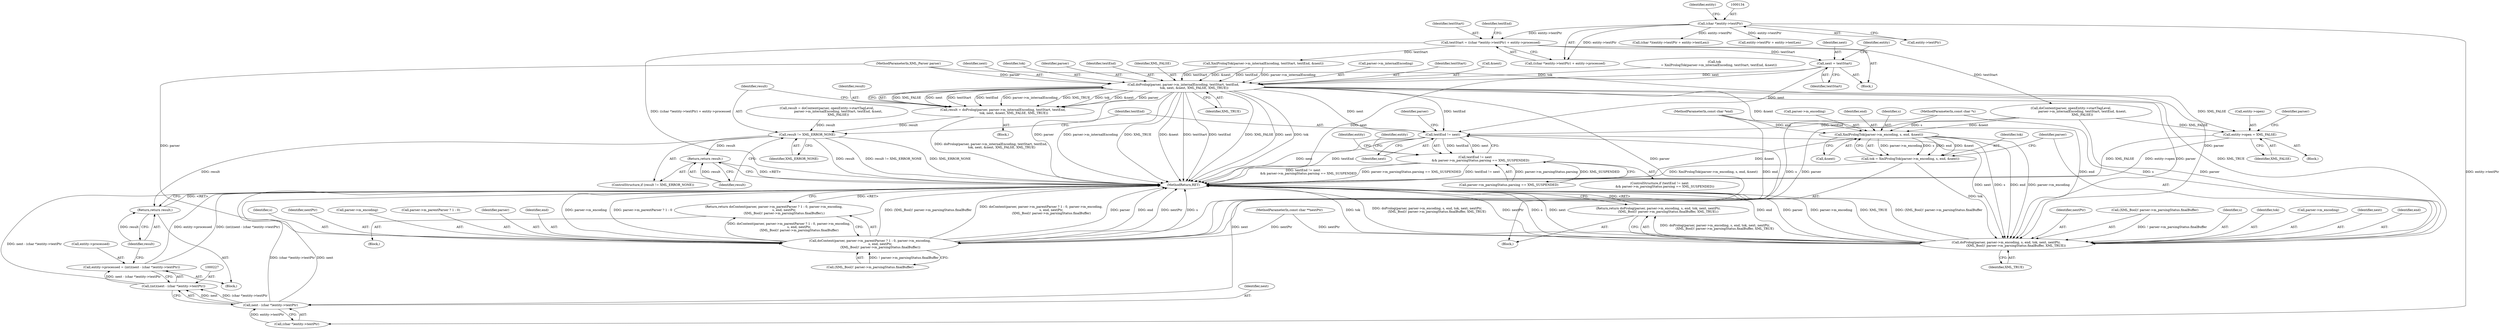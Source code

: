 digraph "0_libexpat_c20b758c332d9a13afbbb276d30db1d183a85d43_1@pointer" {
"1000152" [label="(Call,next = textStart)"];
"1000130" [label="(Call,textStart = ((char *)entity->textPtr) + entity->processed)"];
"1000133" [label="(Call,(char *)entity->textPtr)"];
"1000173" [label="(Call,doProlog(parser, parser->m_internalEncoding, textStart, textEnd,\n                      tok, next, &next, XML_FALSE, XML_TRUE))"];
"1000171" [label="(Call,result = doProlog(parser, parser->m_internalEncoding, textStart, textEnd,\n                      tok, next, &next, XML_FALSE, XML_TRUE))"];
"1000203" [label="(Call,result != XML_ERROR_NONE)"];
"1000206" [label="(Return,return result;)"];
"1000235" [label="(Return,return result;)"];
"1000211" [label="(Call,textEnd != next)"];
"1000210" [label="(Call,textEnd != next\n           && parser->m_parsingStatus.parsing == XML_SUSPENDED)"];
"1000228" [label="(Call,next - (char *)entity->textPtr)"];
"1000226" [label="(Call,(int)(next - (char *)entity->textPtr))"];
"1000222" [label="(Call,entity->processed = (int)(next - (char *)entity->textPtr))"];
"1000285" [label="(Call,doProlog(parser, parser->m_encoding, s, end, tok, next, nextPtr,\n                    (XML_Bool)! parser->m_parsingStatus.finalBuffer, XML_TRUE))"];
"1000284" [label="(Return,return doProlog(parser, parser->m_encoding, s, end, tok, next, nextPtr,\n                    (XML_Bool)! parser->m_parsingStatus.finalBuffer, XML_TRUE);)"];
"1000239" [label="(Call,entity->open = XML_FALSE)"];
"1000276" [label="(Call,XmlPrologTok(parser->m_encoding, s, end, &next))"];
"1000274" [label="(Call,tok = XmlPrologTok(parser->m_encoding, s, end, &next))"];
"1000312" [label="(Call,doContent(parser, parser->m_parentParser ? 1 : 0, parser->m_encoding,\n                     s, end, nextPtr,\n                     (XML_Bool)! parser->m_parsingStatus.finalBuffer))"];
"1000311" [label="(Return,return doContent(parser, parser->m_parentParser ? 1 : 0, parser->m_encoding,\n                     s, end, nextPtr,\n                     (XML_Bool)! parser->m_parsingStatus.finalBuffer);)"];
"1000157" [label="(Identifier,entity)"];
"1000325" [label="(Identifier,nextPtr)"];
"1000221" [label="(Block,)"];
"1000179" [label="(Identifier,textEnd)"];
"1000239" [label="(Call,entity->open = XML_FALSE)"];
"1000303" [label="(Identifier,XML_TRUE)"];
"1000133" [label="(Call,(char *)entity->textPtr)"];
"1000174" [label="(Identifier,parser)"];
"1000230" [label="(Call,(char *)entity->textPtr)"];
"1000275" [label="(Identifier,tok)"];
"1000235" [label="(Return,return result;)"];
"1000209" [label="(ControlStructure,if (textEnd != next\n           && parser->m_parsingStatus.parsing == XML_SUSPENDED))"];
"1000320" [label="(Call,parser->m_encoding)"];
"1000185" [label="(Identifier,XML_TRUE)"];
"1000173" [label="(Call,doProlog(parser, parser->m_internalEncoding, textStart, textEnd,\n                      tok, next, &next, XML_FALSE, XML_TRUE))"];
"1000277" [label="(Call,parser->m_encoding)"];
"1000108" [label="(Block,)"];
"1000182" [label="(Call,&next)"];
"1000139" [label="(Identifier,entity)"];
"1000223" [label="(Call,entity->processed)"];
"1000294" [label="(Identifier,nextPtr)"];
"1000284" [label="(Return,return doProlog(parser, parser->m_encoding, s, end, tok, next, nextPtr,\n                    (XML_Bool)! parser->m_parsingStatus.finalBuffer, XML_TRUE);)"];
"1000217" [label="(Identifier,parser)"];
"1000285" [label="(Call,doProlog(parser, parser->m_encoding, s, end, tok, next, nextPtr,\n                    (XML_Bool)! parser->m_parsingStatus.finalBuffer, XML_TRUE))"];
"1000104" [label="(MethodParameterIn,XML_Parser parser)"];
"1000204" [label="(Identifier,result)"];
"1000161" [label="(Call,tok\n         = XmlPrologTok(parser->m_internalEncoding, textStart, textEnd, &next))"];
"1000181" [label="(Identifier,next)"];
"1000212" [label="(Identifier,textEnd)"];
"1000295" [label="(Call,(XML_Bool)! parser->m_parsingStatus.finalBuffer)"];
"1000281" [label="(Identifier,end)"];
"1000282" [label="(Call,&next)"];
"1000334" [label="(MethodReturn,RET)"];
"1000203" [label="(Call,result != XML_ERROR_NONE)"];
"1000205" [label="(Identifier,XML_ERROR_NONE)"];
"1000236" [label="(Identifier,result)"];
"1000202" [label="(ControlStructure,if (result != XML_ERROR_NONE))"];
"1000153" [label="(Identifier,next)"];
"1000171" [label="(Call,result = doProlog(parser, parser->m_internalEncoding, textStart, textEnd,\n                      tok, next, &next, XML_FALSE, XML_TRUE))"];
"1000210" [label="(Call,textEnd != next\n           && parser->m_parsingStatus.parsing == XML_SUSPENDED)"];
"1000154" [label="(Identifier,textStart)"];
"1000130" [label="(Call,textStart = ((char *)entity->textPtr) + entity->processed)"];
"1000180" [label="(Identifier,tok)"];
"1000143" [label="(Call,(char *)(entity->textPtr + entity->textLen))"];
"1000214" [label="(Call,parser->m_parsingStatus.parsing == XML_SUSPENDED)"];
"1000228" [label="(Call,next - (char *)entity->textPtr)"];
"1000312" [label="(Call,doContent(parser, parser->m_parentParser ? 1 : 0, parser->m_encoding,\n                     s, end, nextPtr,\n                     (XML_Bool)! parser->m_parsingStatus.finalBuffer))"];
"1000290" [label="(Identifier,s)"];
"1000229" [label="(Identifier,next)"];
"1000240" [label="(Call,entity->open)"];
"1000243" [label="(Identifier,XML_FALSE)"];
"1000246" [label="(Identifier,parser)"];
"1000311" [label="(Return,return doContent(parser, parser->m_parentParser ? 1 : 0, parser->m_encoding,\n                     s, end, nextPtr,\n                     (XML_Bool)! parser->m_parsingStatus.finalBuffer);)"];
"1000314" [label="(Call,parser->m_parentParser ? 1 : 0)"];
"1000326" [label="(Call,(XML_Bool)! parser->m_parsingStatus.finalBuffer)"];
"1000189" [label="(Call,doContent(parser, openEntity->startTagLevel,\n                       parser->m_internalEncoding, textStart, textEnd, &next,\n                       XML_FALSE))"];
"1000142" [label="(Identifier,textEnd)"];
"1000305" [label="(Block,)"];
"1000163" [label="(Call,XmlPrologTok(parser->m_internalEncoding, textStart, textEnd, &next))"];
"1000159" [label="(Block,)"];
"1000152" [label="(Call,next = textStart)"];
"1000238" [label="(Block,)"];
"1000280" [label="(Identifier,s)"];
"1000267" [label="(Block,)"];
"1000323" [label="(Identifier,s)"];
"1000206" [label="(Return,return result;)"];
"1000211" [label="(Call,textEnd != next)"];
"1000106" [label="(MethodParameterIn,const char *end)"];
"1000241" [label="(Identifier,entity)"];
"1000292" [label="(Identifier,tok)"];
"1000286" [label="(Identifier,parser)"];
"1000184" [label="(Identifier,XML_FALSE)"];
"1000213" [label="(Identifier,next)"];
"1000172" [label="(Identifier,result)"];
"1000224" [label="(Identifier,entity)"];
"1000226" [label="(Call,(int)(next - (char *)entity->textPtr))"];
"1000274" [label="(Call,tok = XmlPrologTok(parser->m_encoding, s, end, &next))"];
"1000107" [label="(MethodParameterIn,const char **nextPtr)"];
"1000145" [label="(Call,entity->textPtr + entity->textLen)"];
"1000178" [label="(Identifier,textStart)"];
"1000132" [label="(Call,((char *)entity->textPtr) + entity->processed)"];
"1000187" [label="(Call,result = doContent(parser, openEntity->startTagLevel,\n                       parser->m_internalEncoding, textStart, textEnd, &next,\n                       XML_FALSE))"];
"1000131" [label="(Identifier,textStart)"];
"1000276" [label="(Call,XmlPrologTok(parser->m_encoding, s, end, &next))"];
"1000287" [label="(Call,parser->m_encoding)"];
"1000313" [label="(Identifier,parser)"];
"1000207" [label="(Identifier,result)"];
"1000293" [label="(Identifier,next)"];
"1000175" [label="(Call,parser->m_internalEncoding)"];
"1000291" [label="(Identifier,end)"];
"1000222" [label="(Call,entity->processed = (int)(next - (char *)entity->textPtr))"];
"1000135" [label="(Call,entity->textPtr)"];
"1000105" [label="(MethodParameterIn,const char *s)"];
"1000324" [label="(Identifier,end)"];
"1000152" -> "1000108"  [label="AST: "];
"1000152" -> "1000154"  [label="CFG: "];
"1000153" -> "1000152"  [label="AST: "];
"1000154" -> "1000152"  [label="AST: "];
"1000157" -> "1000152"  [label="CFG: "];
"1000152" -> "1000334"  [label="DDG: next"];
"1000130" -> "1000152"  [label="DDG: textStart"];
"1000152" -> "1000173"  [label="DDG: next"];
"1000152" -> "1000211"  [label="DDG: next"];
"1000130" -> "1000108"  [label="AST: "];
"1000130" -> "1000132"  [label="CFG: "];
"1000131" -> "1000130"  [label="AST: "];
"1000132" -> "1000130"  [label="AST: "];
"1000142" -> "1000130"  [label="CFG: "];
"1000130" -> "1000334"  [label="DDG: ((char *)entity->textPtr) + entity->processed"];
"1000133" -> "1000130"  [label="DDG: entity->textPtr"];
"1000130" -> "1000163"  [label="DDG: textStart"];
"1000130" -> "1000189"  [label="DDG: textStart"];
"1000133" -> "1000132"  [label="AST: "];
"1000133" -> "1000135"  [label="CFG: "];
"1000134" -> "1000133"  [label="AST: "];
"1000135" -> "1000133"  [label="AST: "];
"1000139" -> "1000133"  [label="CFG: "];
"1000133" -> "1000132"  [label="DDG: entity->textPtr"];
"1000133" -> "1000143"  [label="DDG: entity->textPtr"];
"1000133" -> "1000145"  [label="DDG: entity->textPtr"];
"1000133" -> "1000230"  [label="DDG: entity->textPtr"];
"1000173" -> "1000171"  [label="AST: "];
"1000173" -> "1000185"  [label="CFG: "];
"1000174" -> "1000173"  [label="AST: "];
"1000175" -> "1000173"  [label="AST: "];
"1000178" -> "1000173"  [label="AST: "];
"1000179" -> "1000173"  [label="AST: "];
"1000180" -> "1000173"  [label="AST: "];
"1000181" -> "1000173"  [label="AST: "];
"1000182" -> "1000173"  [label="AST: "];
"1000184" -> "1000173"  [label="AST: "];
"1000185" -> "1000173"  [label="AST: "];
"1000171" -> "1000173"  [label="CFG: "];
"1000173" -> "1000334"  [label="DDG: XML_TRUE"];
"1000173" -> "1000334"  [label="DDG: &next"];
"1000173" -> "1000334"  [label="DDG: textStart"];
"1000173" -> "1000334"  [label="DDG: textEnd"];
"1000173" -> "1000334"  [label="DDG: XML_FALSE"];
"1000173" -> "1000334"  [label="DDG: next"];
"1000173" -> "1000334"  [label="DDG: tok"];
"1000173" -> "1000334"  [label="DDG: parser"];
"1000173" -> "1000334"  [label="DDG: parser->m_internalEncoding"];
"1000173" -> "1000171"  [label="DDG: XML_FALSE"];
"1000173" -> "1000171"  [label="DDG: next"];
"1000173" -> "1000171"  [label="DDG: textStart"];
"1000173" -> "1000171"  [label="DDG: textEnd"];
"1000173" -> "1000171"  [label="DDG: parser->m_internalEncoding"];
"1000173" -> "1000171"  [label="DDG: XML_TRUE"];
"1000173" -> "1000171"  [label="DDG: tok"];
"1000173" -> "1000171"  [label="DDG: &next"];
"1000173" -> "1000171"  [label="DDG: parser"];
"1000104" -> "1000173"  [label="DDG: parser"];
"1000163" -> "1000173"  [label="DDG: parser->m_internalEncoding"];
"1000163" -> "1000173"  [label="DDG: textStart"];
"1000163" -> "1000173"  [label="DDG: textEnd"];
"1000163" -> "1000173"  [label="DDG: &next"];
"1000161" -> "1000173"  [label="DDG: tok"];
"1000173" -> "1000211"  [label="DDG: textEnd"];
"1000173" -> "1000211"  [label="DDG: next"];
"1000173" -> "1000239"  [label="DDG: XML_FALSE"];
"1000173" -> "1000276"  [label="DDG: &next"];
"1000173" -> "1000285"  [label="DDG: parser"];
"1000173" -> "1000285"  [label="DDG: XML_TRUE"];
"1000173" -> "1000312"  [label="DDG: parser"];
"1000171" -> "1000159"  [label="AST: "];
"1000172" -> "1000171"  [label="AST: "];
"1000204" -> "1000171"  [label="CFG: "];
"1000171" -> "1000334"  [label="DDG: doProlog(parser, parser->m_internalEncoding, textStart, textEnd,\n                      tok, next, &next, XML_FALSE, XML_TRUE)"];
"1000171" -> "1000203"  [label="DDG: result"];
"1000203" -> "1000202"  [label="AST: "];
"1000203" -> "1000205"  [label="CFG: "];
"1000204" -> "1000203"  [label="AST: "];
"1000205" -> "1000203"  [label="AST: "];
"1000207" -> "1000203"  [label="CFG: "];
"1000212" -> "1000203"  [label="CFG: "];
"1000203" -> "1000334"  [label="DDG: result != XML_ERROR_NONE"];
"1000203" -> "1000334"  [label="DDG: XML_ERROR_NONE"];
"1000203" -> "1000334"  [label="DDG: result"];
"1000187" -> "1000203"  [label="DDG: result"];
"1000203" -> "1000206"  [label="DDG: result"];
"1000203" -> "1000235"  [label="DDG: result"];
"1000206" -> "1000202"  [label="AST: "];
"1000206" -> "1000207"  [label="CFG: "];
"1000207" -> "1000206"  [label="AST: "];
"1000334" -> "1000206"  [label="CFG: "];
"1000206" -> "1000334"  [label="DDG: <RET>"];
"1000207" -> "1000206"  [label="DDG: result"];
"1000235" -> "1000221"  [label="AST: "];
"1000235" -> "1000236"  [label="CFG: "];
"1000236" -> "1000235"  [label="AST: "];
"1000334" -> "1000235"  [label="CFG: "];
"1000235" -> "1000334"  [label="DDG: <RET>"];
"1000236" -> "1000235"  [label="DDG: result"];
"1000211" -> "1000210"  [label="AST: "];
"1000211" -> "1000213"  [label="CFG: "];
"1000212" -> "1000211"  [label="AST: "];
"1000213" -> "1000211"  [label="AST: "];
"1000217" -> "1000211"  [label="CFG: "];
"1000210" -> "1000211"  [label="CFG: "];
"1000211" -> "1000334"  [label="DDG: textEnd"];
"1000211" -> "1000334"  [label="DDG: next"];
"1000211" -> "1000210"  [label="DDG: textEnd"];
"1000211" -> "1000210"  [label="DDG: next"];
"1000189" -> "1000211"  [label="DDG: textEnd"];
"1000211" -> "1000228"  [label="DDG: next"];
"1000211" -> "1000285"  [label="DDG: next"];
"1000210" -> "1000209"  [label="AST: "];
"1000210" -> "1000214"  [label="CFG: "];
"1000214" -> "1000210"  [label="AST: "];
"1000224" -> "1000210"  [label="CFG: "];
"1000241" -> "1000210"  [label="CFG: "];
"1000210" -> "1000334"  [label="DDG: textEnd != next\n           && parser->m_parsingStatus.parsing == XML_SUSPENDED"];
"1000210" -> "1000334"  [label="DDG: parser->m_parsingStatus.parsing == XML_SUSPENDED"];
"1000210" -> "1000334"  [label="DDG: textEnd != next"];
"1000214" -> "1000210"  [label="DDG: parser->m_parsingStatus.parsing"];
"1000214" -> "1000210"  [label="DDG: XML_SUSPENDED"];
"1000228" -> "1000226"  [label="AST: "];
"1000228" -> "1000230"  [label="CFG: "];
"1000229" -> "1000228"  [label="AST: "];
"1000230" -> "1000228"  [label="AST: "];
"1000226" -> "1000228"  [label="CFG: "];
"1000228" -> "1000334"  [label="DDG: next"];
"1000228" -> "1000334"  [label="DDG: (char *)entity->textPtr"];
"1000228" -> "1000226"  [label="DDG: next"];
"1000228" -> "1000226"  [label="DDG: (char *)entity->textPtr"];
"1000230" -> "1000228"  [label="DDG: entity->textPtr"];
"1000226" -> "1000222"  [label="AST: "];
"1000227" -> "1000226"  [label="AST: "];
"1000222" -> "1000226"  [label="CFG: "];
"1000226" -> "1000334"  [label="DDG: next - (char *)entity->textPtr"];
"1000226" -> "1000222"  [label="DDG: next - (char *)entity->textPtr"];
"1000222" -> "1000221"  [label="AST: "];
"1000223" -> "1000222"  [label="AST: "];
"1000236" -> "1000222"  [label="CFG: "];
"1000222" -> "1000334"  [label="DDG: entity->processed"];
"1000222" -> "1000334"  [label="DDG: (int)(next - (char *)entity->textPtr)"];
"1000285" -> "1000284"  [label="AST: "];
"1000285" -> "1000303"  [label="CFG: "];
"1000286" -> "1000285"  [label="AST: "];
"1000287" -> "1000285"  [label="AST: "];
"1000290" -> "1000285"  [label="AST: "];
"1000291" -> "1000285"  [label="AST: "];
"1000292" -> "1000285"  [label="AST: "];
"1000293" -> "1000285"  [label="AST: "];
"1000294" -> "1000285"  [label="AST: "];
"1000295" -> "1000285"  [label="AST: "];
"1000303" -> "1000285"  [label="AST: "];
"1000284" -> "1000285"  [label="CFG: "];
"1000285" -> "1000334"  [label="DDG: parser"];
"1000285" -> "1000334"  [label="DDG: end"];
"1000285" -> "1000334"  [label="DDG: tok"];
"1000285" -> "1000334"  [label="DDG: doProlog(parser, parser->m_encoding, s, end, tok, next, nextPtr,\n                    (XML_Bool)! parser->m_parsingStatus.finalBuffer, XML_TRUE)"];
"1000285" -> "1000334"  [label="DDG: nextPtr"];
"1000285" -> "1000334"  [label="DDG: s"];
"1000285" -> "1000334"  [label="DDG: next"];
"1000285" -> "1000334"  [label="DDG: parser->m_encoding"];
"1000285" -> "1000334"  [label="DDG: XML_TRUE"];
"1000285" -> "1000334"  [label="DDG: (XML_Bool)! parser->m_parsingStatus.finalBuffer"];
"1000285" -> "1000284"  [label="DDG: doProlog(parser, parser->m_encoding, s, end, tok, next, nextPtr,\n                    (XML_Bool)! parser->m_parsingStatus.finalBuffer, XML_TRUE)"];
"1000189" -> "1000285"  [label="DDG: parser"];
"1000104" -> "1000285"  [label="DDG: parser"];
"1000276" -> "1000285"  [label="DDG: parser->m_encoding"];
"1000276" -> "1000285"  [label="DDG: s"];
"1000276" -> "1000285"  [label="DDG: end"];
"1000105" -> "1000285"  [label="DDG: s"];
"1000106" -> "1000285"  [label="DDG: end"];
"1000274" -> "1000285"  [label="DDG: tok"];
"1000107" -> "1000285"  [label="DDG: nextPtr"];
"1000295" -> "1000285"  [label="DDG: ! parser->m_parsingStatus.finalBuffer"];
"1000284" -> "1000267"  [label="AST: "];
"1000334" -> "1000284"  [label="CFG: "];
"1000284" -> "1000334"  [label="DDG: <RET>"];
"1000239" -> "1000238"  [label="AST: "];
"1000239" -> "1000243"  [label="CFG: "];
"1000240" -> "1000239"  [label="AST: "];
"1000243" -> "1000239"  [label="AST: "];
"1000246" -> "1000239"  [label="CFG: "];
"1000239" -> "1000334"  [label="DDG: entity->open"];
"1000239" -> "1000334"  [label="DDG: XML_FALSE"];
"1000189" -> "1000239"  [label="DDG: XML_FALSE"];
"1000276" -> "1000274"  [label="AST: "];
"1000276" -> "1000282"  [label="CFG: "];
"1000277" -> "1000276"  [label="AST: "];
"1000280" -> "1000276"  [label="AST: "];
"1000281" -> "1000276"  [label="AST: "];
"1000282" -> "1000276"  [label="AST: "];
"1000274" -> "1000276"  [label="CFG: "];
"1000276" -> "1000334"  [label="DDG: &next"];
"1000276" -> "1000274"  [label="DDG: parser->m_encoding"];
"1000276" -> "1000274"  [label="DDG: s"];
"1000276" -> "1000274"  [label="DDG: end"];
"1000276" -> "1000274"  [label="DDG: &next"];
"1000105" -> "1000276"  [label="DDG: s"];
"1000106" -> "1000276"  [label="DDG: end"];
"1000189" -> "1000276"  [label="DDG: &next"];
"1000274" -> "1000267"  [label="AST: "];
"1000275" -> "1000274"  [label="AST: "];
"1000286" -> "1000274"  [label="CFG: "];
"1000274" -> "1000334"  [label="DDG: XmlPrologTok(parser->m_encoding, s, end, &next)"];
"1000312" -> "1000311"  [label="AST: "];
"1000312" -> "1000326"  [label="CFG: "];
"1000313" -> "1000312"  [label="AST: "];
"1000314" -> "1000312"  [label="AST: "];
"1000320" -> "1000312"  [label="AST: "];
"1000323" -> "1000312"  [label="AST: "];
"1000324" -> "1000312"  [label="AST: "];
"1000325" -> "1000312"  [label="AST: "];
"1000326" -> "1000312"  [label="AST: "];
"1000311" -> "1000312"  [label="CFG: "];
"1000312" -> "1000334"  [label="DDG: (XML_Bool)! parser->m_parsingStatus.finalBuffer"];
"1000312" -> "1000334"  [label="DDG: doContent(parser, parser->m_parentParser ? 1 : 0, parser->m_encoding,\n                     s, end, nextPtr,\n                     (XML_Bool)! parser->m_parsingStatus.finalBuffer)"];
"1000312" -> "1000334"  [label="DDG: parser"];
"1000312" -> "1000334"  [label="DDG: end"];
"1000312" -> "1000334"  [label="DDG: nextPtr"];
"1000312" -> "1000334"  [label="DDG: s"];
"1000312" -> "1000334"  [label="DDG: parser->m_encoding"];
"1000312" -> "1000334"  [label="DDG: parser->m_parentParser ? 1 : 0"];
"1000312" -> "1000311"  [label="DDG: doContent(parser, parser->m_parentParser ? 1 : 0, parser->m_encoding,\n                     s, end, nextPtr,\n                     (XML_Bool)! parser->m_parsingStatus.finalBuffer)"];
"1000189" -> "1000312"  [label="DDG: parser"];
"1000104" -> "1000312"  [label="DDG: parser"];
"1000105" -> "1000312"  [label="DDG: s"];
"1000106" -> "1000312"  [label="DDG: end"];
"1000107" -> "1000312"  [label="DDG: nextPtr"];
"1000326" -> "1000312"  [label="DDG: ! parser->m_parsingStatus.finalBuffer"];
"1000311" -> "1000305"  [label="AST: "];
"1000334" -> "1000311"  [label="CFG: "];
"1000311" -> "1000334"  [label="DDG: <RET>"];
}
